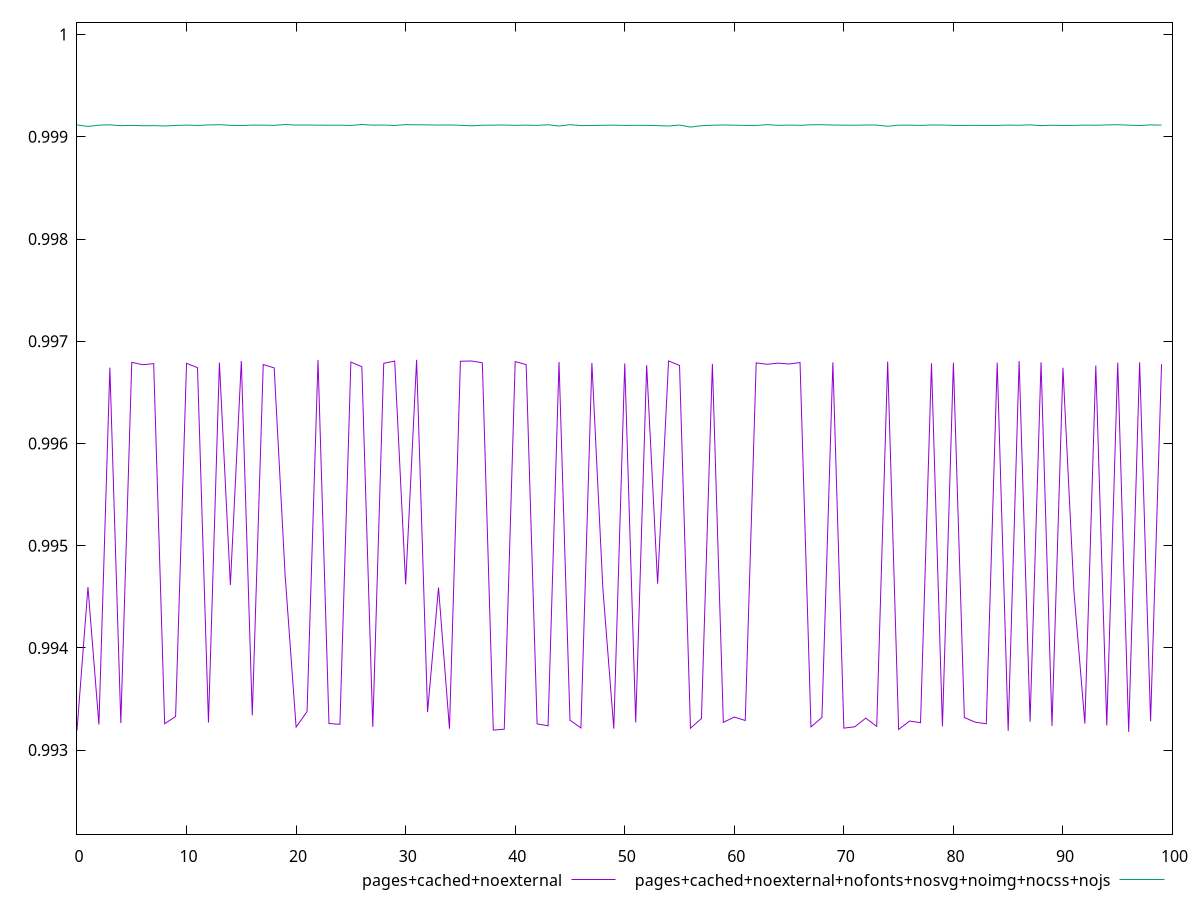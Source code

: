 $_pagesCachedNoexternal <<EOF
0.9931923664126172
0.9945948835465117
0.9932503618749767
0.9967417836962335
0.9932651468467744
0.9967932883600783
0.9967707724354898
0.9967809848227722
0.9932580939522409
0.9933287095246073
0.9967836435650663
0.9967417489935856
0.9932697917608571
0.996790653863916
0.9946158987193359
0.9968069061503041
0.9933395269443488
0.9967723647571034
0.996739402456025
0.994707090020431
0.9932252497442203
0.9933772227703475
0.9968160850047442
0.9932604189313847
0.9932524267473057
0.9967966820109939
0.9967508686152708
0.9932270623337148
0.9967837237602886
0.9968065711321653
0.9946217437501496
0.9968181561693557
0.9933720603004116
0.9945902772908279
0.9932090741830669
0.9968044145379448
0.9968071089716771
0.9967891254831005
0.99319585321536
0.9932045626461841
0.9968012369419885
0.9967715031838846
0.9932564734110833
0.9932380519213826
0.996797703009652
0.99329302995781
0.9932168035369129
0.9967875622213677
0.994583422252648
0.993209703529236
0.9967824244141507
0.9932708467007008
0.9967664888759578
0.9946280939235639
0.9968073767267528
0.9967634167329416
0.9932140425055365
0.9933091480783445
0.9967787947150798
0.9932713244816154
0.9933234710845797
0.9932899644890888
0.9967885899639004
0.9967748152825795
0.9967858690018143
0.9967775948451855
0.9967918889848334
0.9932272944386074
0.9933195882418493
0.996792837957269
0.9932151640243687
0.9932284183382875
0.9933129119551773
0.9932319343527514
0.9968005682749197
0.9932020753355421
0.9932844765104798
0.9932683482774448
0.9967842827941344
0.9932324782751916
0.996789184981124
0.9933187432084727
0.9932730731883304
0.9932578212561582
0.9967906744521693
0.993187838003689
0.9968062793943424
0.9932774253552767
0.9967944198747485
0.9932367278862971
0.9967408234880567
0.9945571472051364
0.9932598057517827
0.9967624796995049
0.9932420919411744
0.9967905143187148
0.9931780629005007
0.9967943033082065
0.9932822753125379
0.9967747785464255
EOF
$_pagesCachedNoexternalNofontsNosvgNoimgNocssNojs <<EOF
0.9991163014689284
0.9991017362416416
0.9991141123450641
0.9991173049649051
0.9991090725985529
0.9991121424482574
0.999108480995378
0.9991096441612342
0.9991064737858868
0.9991112997292946
0.9991147283575026
0.9991112628889047
0.9991162750266506
0.9991186259676442
0.9991124146567301
0.9991104778192446
0.999114712982629
0.9991142191673474
0.9991121715554239
0.9991202089595452
0.9991150767986356
0.999115641933276
0.9991141191819919
0.9991134617936478
0.9991138653333782
0.9991111600721986
0.9991205174729483
0.9991142089128453
0.999115156207707
0.9991109569818826
0.9991191433854982
0.9991176722073061
0.9991168651393009
0.9991149145477272
0.9991160941790053
0.9991128870146013
0.9991078813513234
0.9991133643070031
0.9991141678939084
0.9991157639721132
0.999112080807089
0.9991143191438785
0.9991118256455562
0.999118165368059
0.999105538176204
0.9991188906633719
0.9991102428786786
0.9991107452837474
0.9991131804278011
0.9991140063674067
0.999111650938164
0.9991121629945701
0.9991119429584805
0.9991098543486372
0.999105753425604
0.9991152748839954
0.9990954086919195
0.9991090768906323
0.9991133634518201
0.9991162392006421
0.9991138097696989
0.9991116398039392
0.9991113828299756
0.9991189323621736
0.9991124018181744
0.9991149563936084
0.9991125524480853
0.9991175784909054
0.9991187468332142
0.9991151229078071
0.99911392003957
0.9991132206271964
0.9991158356531222
0.9991150878991635
0.9991034447039201
0.9991139909827293
0.9991141200366049
0.9991119609396827
0.9991159568178277
0.9991151203462358
0.9991116706369099
0.999111222620136
0.9991122956805523
0.9991112123385196
0.9991116543640575
0.9991147189617713
0.9991128733258354
0.9991170663211102
0.9991093841615146
0.9991136028778944
0.9991110032588166
0.999111725449014
0.9991143789546784
0.9991133164157568
0.999116603378811
0.9991181134217334
0.9991142994910692
0.999110414372924
0.9991170995638057
0.9991145472624066
EOF
set key outside below
set terminal pngcairo
set output "report_00005_2020-11-02T22-26-11.212Z/first-cpu-idle/first-cpu-idle_pages+cached+noexternal_pages+cached+noexternal+nofonts+nosvg+noimg+nocss+nojs.png"
set yrange [0.9921780629005007:1.0001205174729482]
plot $_pagesCachedNoexternal title "pages+cached+noexternal" with line ,$_pagesCachedNoexternalNofontsNosvgNoimgNocssNojs title "pages+cached+noexternal+nofonts+nosvg+noimg+nocss+nojs" with line ,